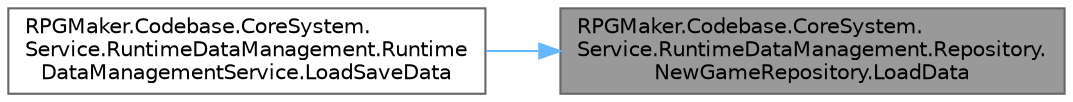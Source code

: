 digraph "RPGMaker.Codebase.CoreSystem.Service.RuntimeDataManagement.Repository.NewGameRepository.LoadData"
{
 // LATEX_PDF_SIZE
  bgcolor="transparent";
  edge [fontname=Helvetica,fontsize=10,labelfontname=Helvetica,labelfontsize=10];
  node [fontname=Helvetica,fontsize=10,shape=box,height=0.2,width=0.4];
  rankdir="RL";
  Node1 [id="Node000001",label="RPGMaker.Codebase.CoreSystem.\lService.RuntimeDataManagement.Repository.\lNewGameRepository.LoadData",height=0.2,width=0.4,color="gray40", fillcolor="grey60", style="filled", fontcolor="black",tooltip="😁 データ読込"];
  Node1 -> Node2 [id="edge1_Node000001_Node000002",dir="back",color="steelblue1",style="solid",tooltip=" "];
  Node2 [id="Node000002",label="RPGMaker.Codebase.CoreSystem.\lService.RuntimeDataManagement.Runtime\lDataManagementService.LoadSaveData",height=0.2,width=0.4,color="grey40", fillcolor="white", style="filled",URL="$db/d7b/class_r_p_g_maker_1_1_codebase_1_1_core_system_1_1_service_1_1_runtime_data_management_1_1_runtime_data_management_service.html#abc1c725eb9ff8473236863135279bc9e",tooltip="😁 保存データ読込"];
}
